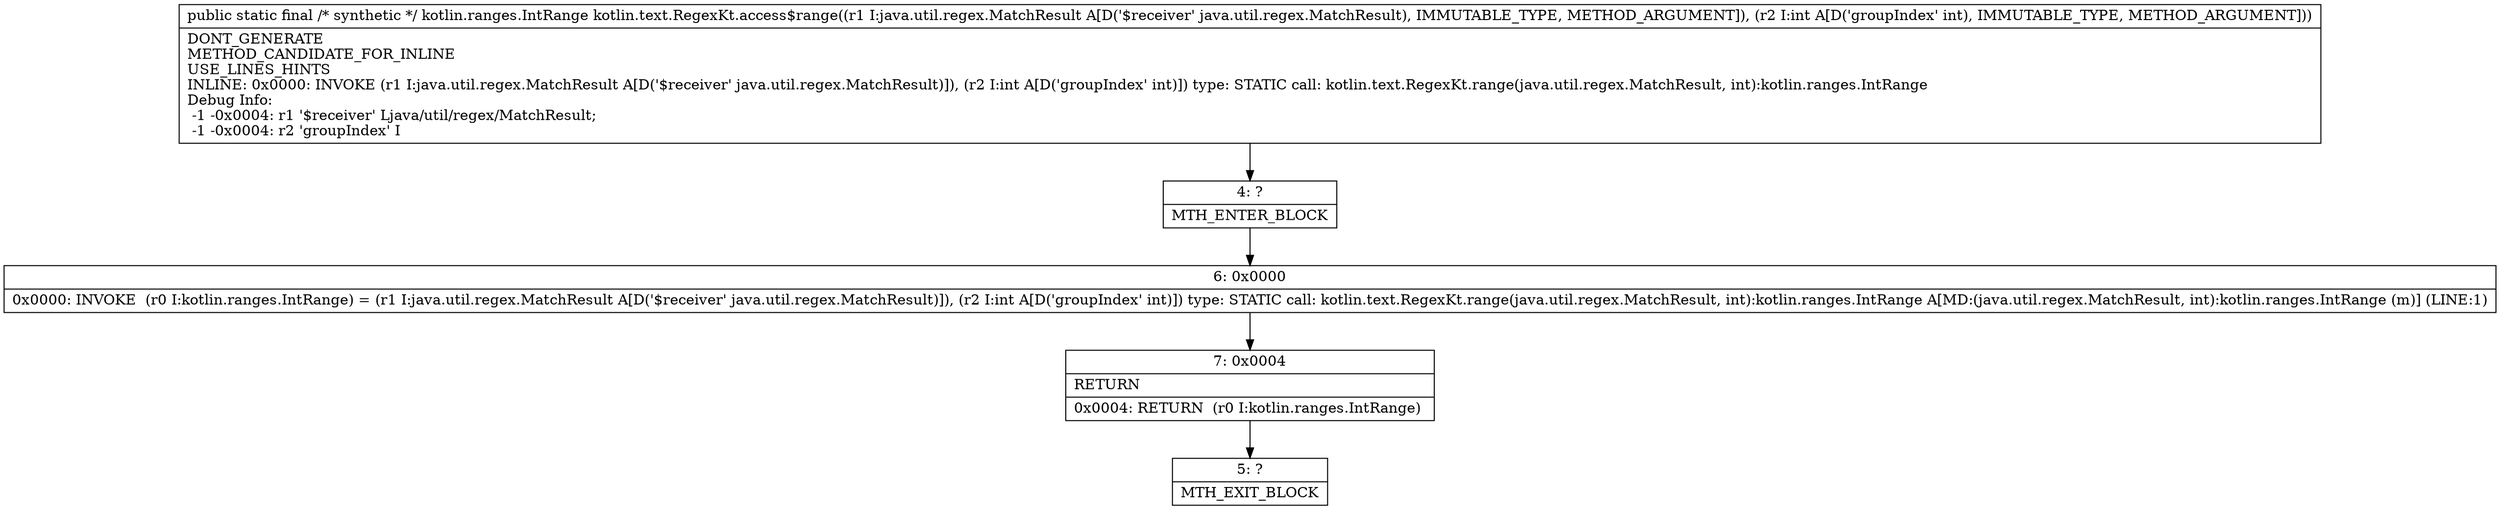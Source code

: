 digraph "CFG forkotlin.text.RegexKt.access$range(Ljava\/util\/regex\/MatchResult;I)Lkotlin\/ranges\/IntRange;" {
Node_4 [shape=record,label="{4\:\ ?|MTH_ENTER_BLOCK\l}"];
Node_6 [shape=record,label="{6\:\ 0x0000|0x0000: INVOKE  (r0 I:kotlin.ranges.IntRange) = (r1 I:java.util.regex.MatchResult A[D('$receiver' java.util.regex.MatchResult)]), (r2 I:int A[D('groupIndex' int)]) type: STATIC call: kotlin.text.RegexKt.range(java.util.regex.MatchResult, int):kotlin.ranges.IntRange A[MD:(java.util.regex.MatchResult, int):kotlin.ranges.IntRange (m)] (LINE:1)\l}"];
Node_7 [shape=record,label="{7\:\ 0x0004|RETURN\l|0x0004: RETURN  (r0 I:kotlin.ranges.IntRange) \l}"];
Node_5 [shape=record,label="{5\:\ ?|MTH_EXIT_BLOCK\l}"];
MethodNode[shape=record,label="{public static final \/* synthetic *\/ kotlin.ranges.IntRange kotlin.text.RegexKt.access$range((r1 I:java.util.regex.MatchResult A[D('$receiver' java.util.regex.MatchResult), IMMUTABLE_TYPE, METHOD_ARGUMENT]), (r2 I:int A[D('groupIndex' int), IMMUTABLE_TYPE, METHOD_ARGUMENT]))  | DONT_GENERATE\lMETHOD_CANDIDATE_FOR_INLINE\lUSE_LINES_HINTS\lINLINE: 0x0000: INVOKE  (r1 I:java.util.regex.MatchResult A[D('$receiver' java.util.regex.MatchResult)]), (r2 I:int A[D('groupIndex' int)]) type: STATIC call: kotlin.text.RegexKt.range(java.util.regex.MatchResult, int):kotlin.ranges.IntRange\lDebug Info:\l  \-1 \-0x0004: r1 '$receiver' Ljava\/util\/regex\/MatchResult;\l  \-1 \-0x0004: r2 'groupIndex' I\l}"];
MethodNode -> Node_4;Node_4 -> Node_6;
Node_6 -> Node_7;
Node_7 -> Node_5;
}

